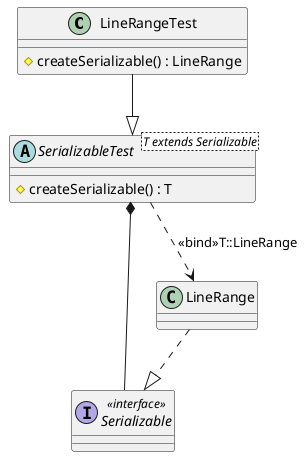 @startuml
class LineRangeTest {
# createSerializable() : LineRange
}
class LineRange
interface Serializable <<interface>>

LineRangeTest --|> SerializableTest
LineRange ..|> Serializable
SerializableTest ..> LineRange : <<bind>>T::LineRange


abstract class SerializableTest<T extends Serializable> {
# createSerializable() : T
}
SerializableTest *- Serializable


@enduml